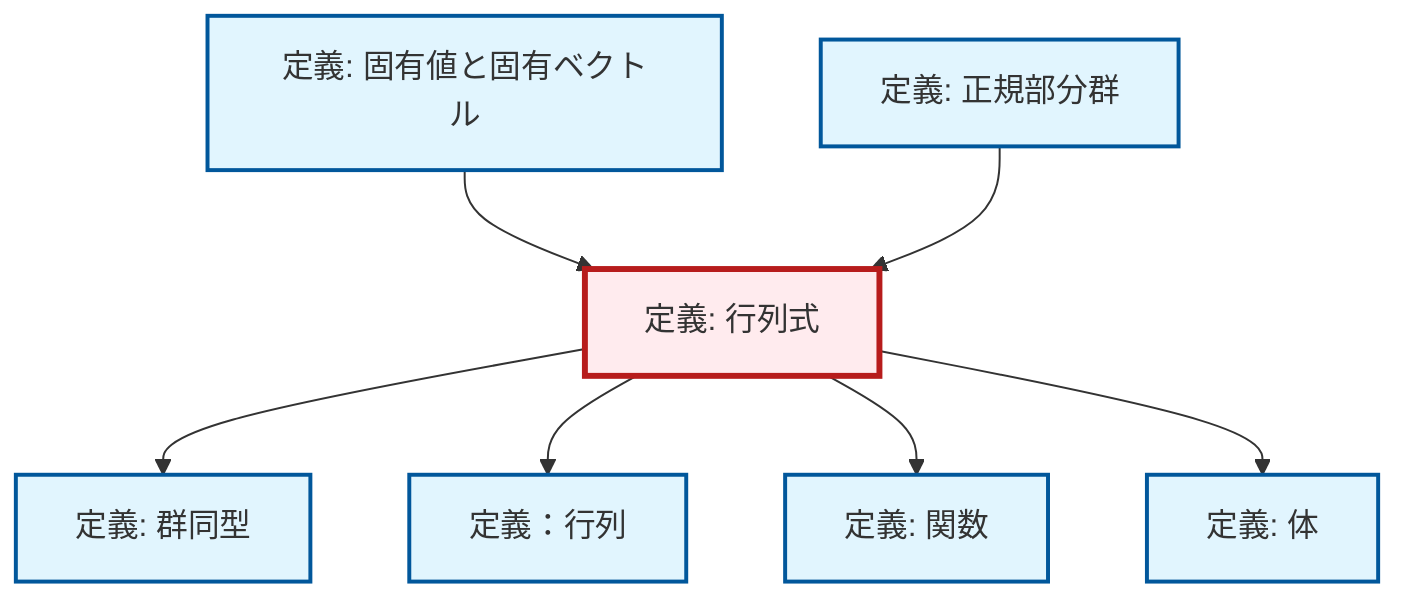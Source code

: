graph TD
    classDef definition fill:#e1f5fe,stroke:#01579b,stroke-width:2px
    classDef theorem fill:#f3e5f5,stroke:#4a148c,stroke-width:2px
    classDef axiom fill:#fff3e0,stroke:#e65100,stroke-width:2px
    classDef example fill:#e8f5e9,stroke:#1b5e20,stroke-width:2px
    classDef current fill:#ffebee,stroke:#b71c1c,stroke-width:3px
    def-determinant["定義: 行列式"]:::definition
    def-isomorphism["定義: 群同型"]:::definition
    def-function["定義: 関数"]:::definition
    def-matrix["定義：行列"]:::definition
    def-field["定義: 体"]:::definition
    def-eigenvalue-eigenvector["定義: 固有値と固有ベクトル"]:::definition
    def-normal-subgroup["定義: 正規部分群"]:::definition
    def-determinant --> def-isomorphism
    def-eigenvalue-eigenvector --> def-determinant
    def-determinant --> def-matrix
    def-normal-subgroup --> def-determinant
    def-determinant --> def-function
    def-determinant --> def-field
    class def-determinant current